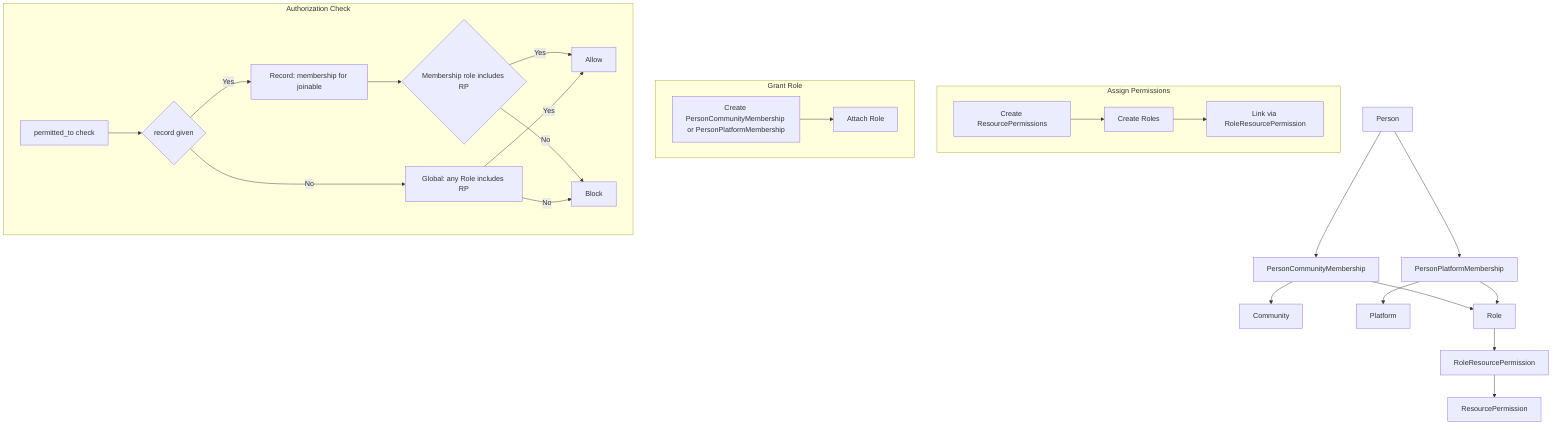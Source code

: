 flowchart TD

  %% Entities
  P[Person]
  C[Community]
  PL[Platform]
  R[Role]
  RP[ResourcePermission]
  RRP[RoleResourcePermission]
  PCM[PersonCommunityMembership]
  PPM[PersonPlatformMembership]

  P --> PCM
  P --> PPM
  PCM --> C
  PPM --> PL
  PCM --> R
  PPM --> R
  R --> RRP --> RP

  %% Flows
  subgraph Assign Permissions
    F1[Create ResourcePermissions] --> F2[Create Roles]
    F2 --> F3[Link via RoleResourcePermission]
  end

  subgraph Grant Role
    G1[Create PersonCommunityMembership or PersonPlatformMembership] --> G2[Attach Role]
  end

  subgraph Authorization Check
    A1[permitted_to check] --> A2{record given}
    A2 -->|No| A3[Global: any Role includes RP]
    A2 -->|Yes| A4[Record: membership for joinable]
    A4 --> A5{Membership role includes RP}
    A5 -->|Yes| ALLOW[Allow]
    A3 -->|Yes| ALLOW
    A5 -->|No| DENY[Block]
    A3 -->|No| DENY
  end